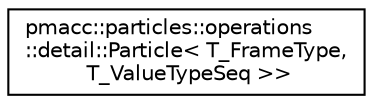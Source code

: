 digraph "Graphical Class Hierarchy"
{
 // LATEX_PDF_SIZE
  edge [fontname="Helvetica",fontsize="10",labelfontname="Helvetica",labelfontsize="10"];
  node [fontname="Helvetica",fontsize="10",shape=record];
  rankdir="LR";
  Node0 [label="pmacc::particles::operations\l::detail::Particle\< T_FrameType,\l T_ValueTypeSeq \>\>",height=0.2,width=0.4,color="black", fillcolor="white", style="filled",URL="$structpmacc_1_1particles_1_1operations_1_1detail_1_1_deselect_3_01_t___m_p_l_seq_with_objects_toae5aedb11203c59da5f185dc7a547f40.html",tooltip=" "];
}
